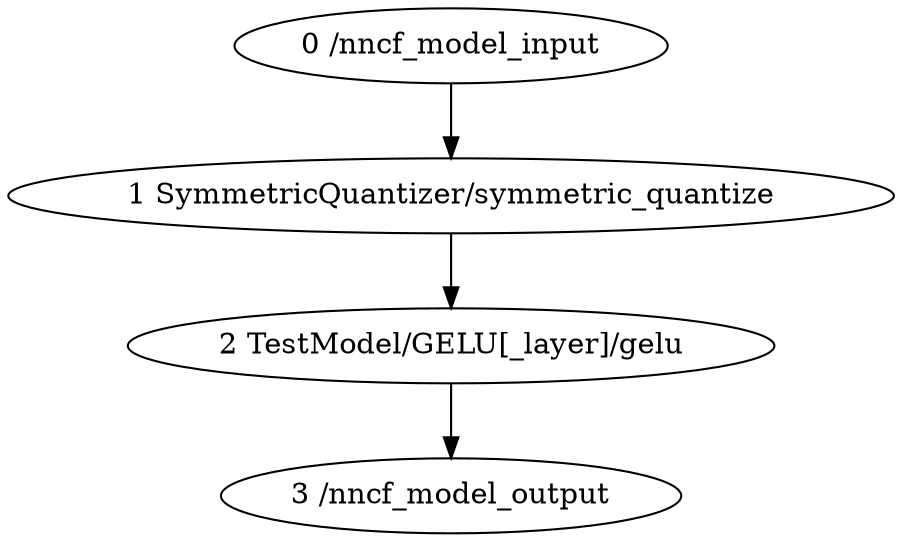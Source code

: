 strict digraph  {
"0 /nncf_model_input" [id=0, scope="", type=nncf_model_input];
"1 SymmetricQuantizer/symmetric_quantize" [id=1, scope=SymmetricQuantizer, type=symmetric_quantize];
"2 TestModel/GELU[_layer]/gelu" [id=2, scope="TestModel/GELU[_layer]", type=gelu];
"3 /nncf_model_output" [id=3, scope="", type=nncf_model_output];
"0 /nncf_model_input" -> "1 SymmetricQuantizer/symmetric_quantize";
"1 SymmetricQuantizer/symmetric_quantize" -> "2 TestModel/GELU[_layer]/gelu";
"2 TestModel/GELU[_layer]/gelu" -> "3 /nncf_model_output";
}
